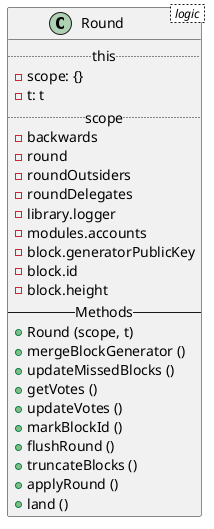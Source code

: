@startuml
class Round < logic > {
  ..this..
  - scope: {}
  - t: t
  .. scope ..
  - backwards
  - round
  - roundOutsiders
  - roundDelegates
  - library.logger
  - modules.accounts
  - block.generatorPublicKey
  - block.id
  - block.height
  -- Methods --
  + Round (scope, t)
  + mergeBlockGenerator ()
  + updateMissedBlocks ()
  + getVotes ()
  + updateVotes ()
  + markBlockId ()
  + flushRound ()
  + truncateBlocks ()
  + applyRound ()
  + land ()
}
@endtuml

